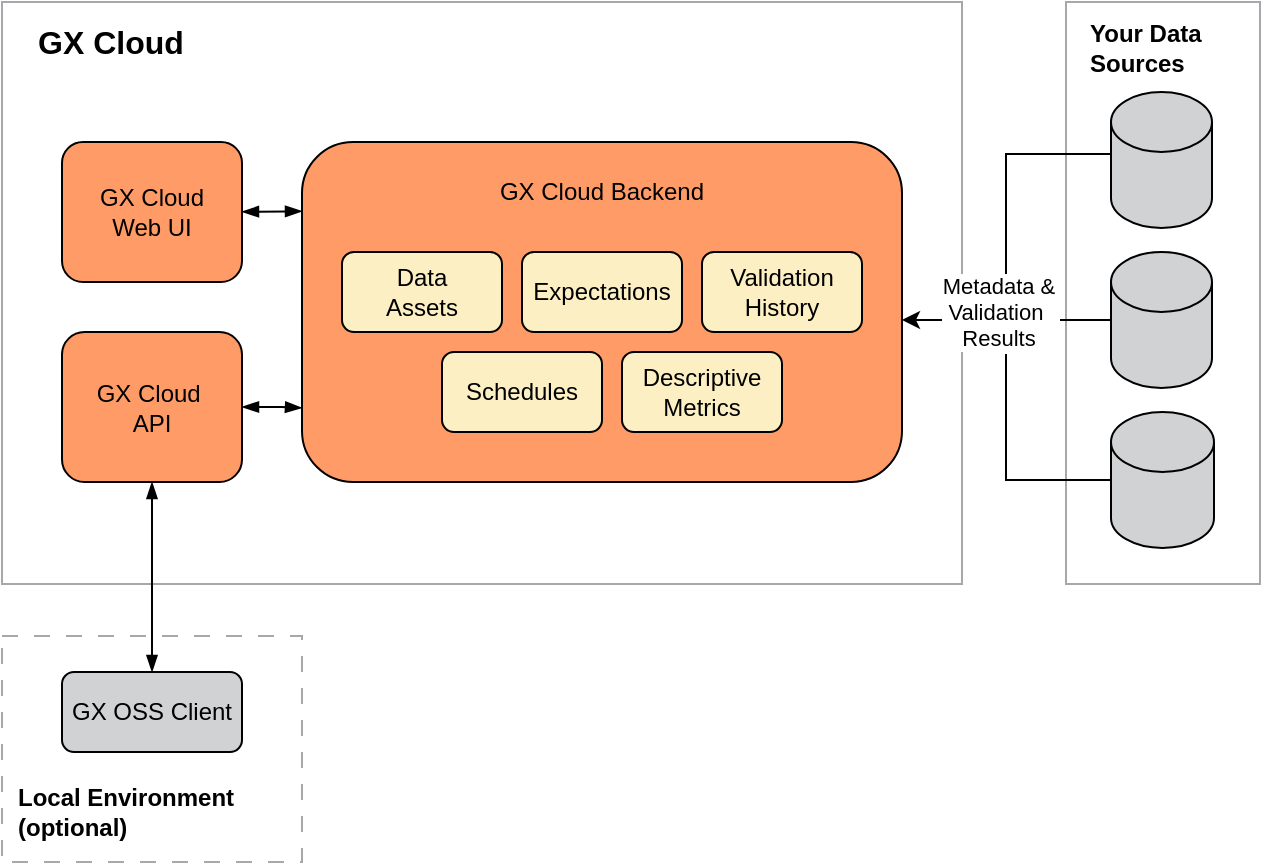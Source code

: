 <mxfile version="24.7.4" pages="5">
  <diagram id="4rBeRc0VbkWU1G6_L1bp" name="gx-cloud-architecture">
    <mxGraphModel dx="887" dy="531" grid="0" gridSize="10" guides="1" tooltips="1" connect="1" arrows="1" fold="1" page="1" pageScale="1" pageWidth="1100" pageHeight="850" math="0" shadow="0">
      <root>
        <mxCell id="0" />
        <mxCell id="1" parent="0" />
        <mxCell id="M-V8-W1wnded0g0h19G2-1" value="" style="rounded=0;whiteSpace=wrap;html=1;strokeColor=#A6A8AB;fillColor=none;perimeterSpacing=0;" parent="1" vertex="1">
          <mxGeometry x="682" y="40" width="97" height="291" as="geometry" />
        </mxCell>
        <mxCell id="TUDYuU7qML7kbOazX5dM-1" value="" style="rounded=0;whiteSpace=wrap;html=1;strokeColor=#A6A8AB;fillColor=none;dashed=1;perimeterSpacing=0;dashPattern=8 8;" parent="1" vertex="1">
          <mxGeometry x="150" y="357" width="150" height="113" as="geometry" />
        </mxCell>
        <mxCell id="TUDYuU7qML7kbOazX5dM-2" value="" style="rounded=0;whiteSpace=wrap;html=1;strokeColor=#A6A8AB;fillColor=none;" parent="1" vertex="1">
          <mxGeometry x="150" y="40" width="480" height="291" as="geometry" />
        </mxCell>
        <mxCell id="TUDYuU7qML7kbOazX5dM-3" value="" style="rounded=1;whiteSpace=wrap;html=1;strokeWidth=1;fillColor=#FF9B67;" parent="1" vertex="1">
          <mxGeometry x="300" y="110" width="300" height="170" as="geometry" />
        </mxCell>
        <mxCell id="BZEc9UFTMsOLQ-Rg-sFl-2" style="edgeStyle=orthogonalEdgeStyle;rounded=0;orthogonalLoop=1;jettySize=auto;html=1;exitX=0.5;exitY=0;exitDx=0;exitDy=0;entryX=0.5;entryY=1;entryDx=0;entryDy=0;startArrow=blockThin;startFill=1;endArrow=blockThin;endFill=1;" edge="1" parent="1" source="TUDYuU7qML7kbOazX5dM-6" target="TUDYuU7qML7kbOazX5dM-11">
          <mxGeometry relative="1" as="geometry" />
        </mxCell>
        <mxCell id="TUDYuU7qML7kbOazX5dM-6" value="GX OSS Client" style="rounded=1;whiteSpace=wrap;html=1;fillColor=#d0d2d3;strokeWidth=1;" parent="1" vertex="1">
          <mxGeometry x="180" y="375" width="90" height="40" as="geometry" />
        </mxCell>
        <mxCell id="TUDYuU7qML7kbOazX5dM-8" value="GX Cloud Backend" style="text;html=1;strokeColor=none;fillColor=none;align=center;verticalAlign=middle;whiteSpace=wrap;rounded=0;" parent="1" vertex="1">
          <mxGeometry x="300" y="110" width="300" height="50" as="geometry" />
        </mxCell>
        <mxCell id="TUDYuU7qML7kbOazX5dM-9" value="GX Cloud&lt;br&gt;Web UI" style="rounded=1;whiteSpace=wrap;html=1;strokeWidth=1;fillColor=#FF9B67;" parent="1" vertex="1">
          <mxGeometry x="180" y="110" width="90" height="70" as="geometry" />
        </mxCell>
        <mxCell id="TUDYuU7qML7kbOazX5dM-11" value="GX Cloud&amp;nbsp;&lt;div&gt;API&lt;/div&gt;" style="rounded=1;whiteSpace=wrap;html=1;strokeWidth=1;fillColor=#FF9B67;" parent="1" vertex="1">
          <mxGeometry x="180" y="205" width="90" height="75" as="geometry" />
        </mxCell>
        <mxCell id="TUDYuU7qML7kbOazX5dM-14" value="&lt;b&gt;&lt;font style=&quot;font-size: 16px;&quot;&gt;GX Cloud&lt;/font&gt;&lt;/b&gt;" style="text;html=1;strokeColor=none;fillColor=none;align=left;verticalAlign=middle;whiteSpace=wrap;rounded=0;spacing=8;" parent="1" vertex="1">
          <mxGeometry x="160" y="40" width="100" height="40" as="geometry" />
        </mxCell>
        <mxCell id="TUDYuU7qML7kbOazX5dM-16" value="Data&lt;br&gt;Assets" style="rounded=1;whiteSpace=wrap;html=1;fillColor=#FCEFC3;" parent="1" vertex="1">
          <mxGeometry x="320" y="165" width="80" height="40" as="geometry" />
        </mxCell>
        <mxCell id="TUDYuU7qML7kbOazX5dM-17" value="Schedules" style="rounded=1;whiteSpace=wrap;html=1;fillColor=#FCEFC3;" parent="1" vertex="1">
          <mxGeometry x="370" y="215" width="80" height="40" as="geometry" />
        </mxCell>
        <mxCell id="TUDYuU7qML7kbOazX5dM-18" value="Expectations" style="rounded=1;whiteSpace=wrap;html=1;fillColor=#FCEFC3;" parent="1" vertex="1">
          <mxGeometry x="410" y="165" width="80" height="40" as="geometry" />
        </mxCell>
        <mxCell id="TUDYuU7qML7kbOazX5dM-19" value="Validation History" style="rounded=1;whiteSpace=wrap;html=1;fillColor=#FCEFC3;" parent="1" vertex="1">
          <mxGeometry x="500" y="165" width="80" height="40" as="geometry" />
        </mxCell>
        <mxCell id="TUDYuU7qML7kbOazX5dM-20" value="Descriptive Metrics" style="rounded=1;whiteSpace=wrap;html=1;fillColor=#FCEFC3;" parent="1" vertex="1">
          <mxGeometry x="460" y="215" width="80" height="40" as="geometry" />
        </mxCell>
        <mxCell id="TUDYuU7qML7kbOazX5dM-23" value="" style="endArrow=blockThin;startArrow=blockThin;html=1;rounded=0;jumpStyle=none;startFill=1;endFill=1;exitX=0;exitY=0.5;exitDx=0;exitDy=0;" parent="1" edge="1">
          <mxGeometry width="50" height="50" relative="1" as="geometry">
            <mxPoint x="300" y="144.64" as="sourcePoint" />
            <mxPoint x="270" y="144.89" as="targetPoint" />
          </mxGeometry>
        </mxCell>
        <mxCell id="TUDYuU7qML7kbOazX5dM-27" value="&lt;b&gt;Local Environment (optional)&lt;/b&gt;" style="text;html=1;strokeColor=none;fillColor=none;align=left;verticalAlign=middle;whiteSpace=wrap;rounded=0;spacing=8;" parent="1" vertex="1">
          <mxGeometry x="150" y="430" width="130" height="30" as="geometry" />
        </mxCell>
        <mxCell id="6sEfLIlwxJHCh4AfJCH5-2" value="&lt;b&gt;Your Data Sources&lt;/b&gt;" style="text;html=1;strokeColor=none;fillColor=none;align=left;verticalAlign=middle;whiteSpace=wrap;rounded=0;" parent="1" vertex="1">
          <mxGeometry x="692" y="43" width="100" height="40" as="geometry" />
        </mxCell>
        <mxCell id="BZEc9UFTMsOLQ-Rg-sFl-4" style="edgeStyle=orthogonalEdgeStyle;rounded=0;orthogonalLoop=1;jettySize=auto;html=1;startArrow=blockThin;startFill=1;endArrow=blockThin;endFill=1;" edge="1" parent="1" source="TUDYuU7qML7kbOazX5dM-11">
          <mxGeometry relative="1" as="geometry">
            <mxPoint x="300" y="243" as="targetPoint" />
            <Array as="points">
              <mxPoint x="290" y="243" />
              <mxPoint x="300" y="243" />
            </Array>
          </mxGeometry>
        </mxCell>
        <mxCell id="BZEc9UFTMsOLQ-Rg-sFl-5" value="" style="shape=cylinder3;whiteSpace=wrap;html=1;boundedLbl=1;backgroundOutline=1;size=15;strokeWidth=1;fillColor=#D0D2D3;" vertex="1" parent="1">
          <mxGeometry x="704.5" y="85" width="50.5" height="68" as="geometry" />
        </mxCell>
        <mxCell id="BZEc9UFTMsOLQ-Rg-sFl-13" value="" style="shape=cylinder3;whiteSpace=wrap;html=1;boundedLbl=1;backgroundOutline=1;size=15;strokeWidth=1;fillColor=#D0D2D3;" vertex="1" parent="1">
          <mxGeometry x="704.5" y="245" width="51.5" height="68" as="geometry" />
        </mxCell>
        <mxCell id="BZEc9UFTMsOLQ-Rg-sFl-18" style="edgeStyle=orthogonalEdgeStyle;rounded=0;orthogonalLoop=1;jettySize=auto;html=1;entryX=1;entryY=0.5;entryDx=0;entryDy=0;" edge="1" parent="1">
          <mxGeometry relative="1" as="geometry">
            <mxPoint x="704.5" y="123" as="sourcePoint" />
            <mxPoint x="600" y="199" as="targetPoint" />
            <Array as="points">
              <mxPoint x="705" y="116" />
              <mxPoint x="652" y="116" />
              <mxPoint x="652" y="199" />
            </Array>
          </mxGeometry>
        </mxCell>
        <mxCell id="BZEc9UFTMsOLQ-Rg-sFl-20" value="Metadata &amp;amp;&lt;div&gt;Validation&amp;nbsp;&lt;div&gt;&lt;div&gt;Results&lt;/div&gt;&lt;/div&gt;&lt;/div&gt;" style="edgeLabel;html=1;align=center;verticalAlign=middle;resizable=0;points=[];" vertex="1" connectable="0" parent="BZEc9UFTMsOLQ-Rg-sFl-18">
          <mxGeometry x="0.231" relative="1" as="geometry">
            <mxPoint x="-4" y="19" as="offset" />
          </mxGeometry>
        </mxCell>
        <mxCell id="BZEc9UFTMsOLQ-Rg-sFl-19" value="" style="shape=cylinder3;whiteSpace=wrap;html=1;boundedLbl=1;backgroundOutline=1;size=15;strokeWidth=1;fillColor=#D0D2D3;" vertex="1" parent="1">
          <mxGeometry x="704.5" y="165" width="50.5" height="68" as="geometry" />
        </mxCell>
        <mxCell id="BZEc9UFTMsOLQ-Rg-sFl-21" style="edgeStyle=orthogonalEdgeStyle;rounded=0;orthogonalLoop=1;jettySize=auto;html=1;exitX=0;exitY=0.5;exitDx=0;exitDy=0;exitPerimeter=0;endArrow=none;endFill=0;" edge="1" parent="1" source="BZEc9UFTMsOLQ-Rg-sFl-19">
          <mxGeometry relative="1" as="geometry">
            <mxPoint x="715" y="129" as="sourcePoint" />
            <mxPoint x="679" y="199" as="targetPoint" />
          </mxGeometry>
        </mxCell>
        <mxCell id="BZEc9UFTMsOLQ-Rg-sFl-23" style="edgeStyle=orthogonalEdgeStyle;rounded=0;orthogonalLoop=1;jettySize=auto;html=1;exitX=0;exitY=0.5;exitDx=0;exitDy=0;exitPerimeter=0;endArrow=none;endFill=0;" edge="1" parent="1" source="BZEc9UFTMsOLQ-Rg-sFl-13">
          <mxGeometry relative="1" as="geometry">
            <mxPoint x="715" y="209" as="sourcePoint" />
            <mxPoint x="652" y="216" as="targetPoint" />
            <Array as="points">
              <mxPoint x="652" y="279" />
            </Array>
          </mxGeometry>
        </mxCell>
      </root>
    </mxGraphModel>
  </diagram>
  <diagram id="AdkBUQRsRMOlIh0LbK3u" name="org-hosted-cloud-only">
    <mxGraphModel dx="1620" dy="995" grid="1" gridSize="10" guides="1" tooltips="1" connect="1" arrows="1" fold="1" page="1" pageScale="1" pageWidth="1100" pageHeight="850" math="0" shadow="0">
      <root>
        <mxCell id="0" />
        <mxCell id="1" parent="0" />
        <mxCell id="t9HsivGxSzip43qTokhW-1" value="" style="rounded=0;whiteSpace=wrap;html=1;strokeColor=#A6A8AB;fillColor=none;dashed=1;dashPattern=8 8;" parent="1" vertex="1">
          <mxGeometry x="180" y="80" width="430" height="140" as="geometry" />
        </mxCell>
        <mxCell id="T9oxZPr1RcMpwuZcRDzO-29" value="" style="rounded=0;whiteSpace=wrap;html=1;strokeColor=#A6A8AB;fillColor=none;perimeterSpacing=0;" parent="1" vertex="1">
          <mxGeometry x="280" y="250" width="290" height="110" as="geometry" />
        </mxCell>
        <mxCell id="T9oxZPr1RcMpwuZcRDzO-11" value="" style="shape=cylinder3;whiteSpace=wrap;html=1;boundedLbl=1;backgroundOutline=1;size=15;strokeWidth=1;fillColor=#D0D2D3;" parent="1" vertex="1">
          <mxGeometry x="460" y="267" width="50" height="60" as="geometry" />
        </mxCell>
        <mxCell id="T9oxZPr1RcMpwuZcRDzO-12" value="Data Stores" style="text;html=1;strokeColor=none;fillColor=none;align=left;verticalAlign=middle;whiteSpace=wrap;rounded=0;" parent="1" vertex="1">
          <mxGeometry x="516" y="285" width="52.5" height="30" as="geometry" />
        </mxCell>
        <mxCell id="T9oxZPr1RcMpwuZcRDzO-21" value="" style="endArrow=blockThin;startArrow=blockThin;html=1;rounded=0;entryX=0.5;entryY=1;entryDx=0;entryDy=0;startFill=1;endFill=1;exitX=0.5;exitY=0;exitDx=0;exitDy=0;" parent="1" source="T9oxZPr1RcMpwuZcRDzO-27" edge="1">
          <mxGeometry width="50" height="50" relative="1" as="geometry">
            <mxPoint x="370" y="230" as="sourcePoint" />
            <mxPoint x="360" y="200" as="targetPoint" />
          </mxGeometry>
        </mxCell>
        <mxCell id="T9oxZPr1RcMpwuZcRDzO-22" value="" style="endArrow=none;startArrow=blockThin;html=1;rounded=0;startFill=1;endFill=0;exitX=0.75;exitY=0;exitDx=0;exitDy=0;edgeStyle=orthogonalEdgeStyle;entryX=0.5;entryY=1;entryDx=0;entryDy=0;" parent="1" source="T9oxZPr1RcMpwuZcRDzO-27" target="t9HsivGxSzip43qTokhW-6" edge="1">
          <mxGeometry width="50" height="50" relative="1" as="geometry">
            <mxPoint x="510" y="290" as="sourcePoint" />
            <mxPoint x="495" y="200" as="targetPoint" />
            <Array as="points">
              <mxPoint x="385" y="230" />
              <mxPoint x="515" y="230" />
            </Array>
          </mxGeometry>
        </mxCell>
        <mxCell id="T9oxZPr1RcMpwuZcRDzO-27" value="GX Agent" style="rounded=1;whiteSpace=wrap;html=1;glass=0;strokeWidth=1;fillColor=#D0D2D3;" parent="1" vertex="1">
          <mxGeometry x="310" y="280" width="100" height="40" as="geometry" />
        </mxCell>
        <mxCell id="T9oxZPr1RcMpwuZcRDzO-31" value="" style="sketch=0;aspect=fixed;pointerEvents=1;shadow=0;dashed=0;html=1;strokeColor=none;labelPosition=center;verticalLabelPosition=bottom;verticalAlign=top;align=center;fillColor=#404041;shape=mxgraph.azure.user" parent="1" vertex="1">
          <mxGeometry x="80.0" y="160" width="37.6" height="40" as="geometry" />
        </mxCell>
        <mxCell id="t9HsivGxSzip43qTokhW-2" value="GX Cloud&lt;br&gt;Web UI" style="rounded=1;whiteSpace=wrap;html=1;strokeWidth=1;fillColor=#FF9B67;" parent="1" vertex="1">
          <mxGeometry x="200" y="90" width="80" height="110" as="geometry" />
        </mxCell>
        <mxCell id="t9HsivGxSzip43qTokhW-3" value="&lt;b&gt;GX Cloud&lt;/b&gt;" style="text;html=1;strokeColor=none;fillColor=none;align=right;verticalAlign=top;whiteSpace=wrap;rounded=0;spacing=0;spacingLeft=6;spacingTop=2;spacingRight=6;" parent="1" vertex="1">
          <mxGeometry x="540" y="80" width="70" height="30" as="geometry" />
        </mxCell>
        <mxCell id="t9HsivGxSzip43qTokhW-4" value="GX Cloud Data Storage" style="rounded=1;whiteSpace=wrap;html=1;strokeWidth=1;fillColor=#FF9B67;" parent="1" vertex="1">
          <mxGeometry x="310" y="120" width="160" height="30" as="geometry" />
        </mxCell>
        <mxCell id="t9HsivGxSzip43qTokhW-5" value="GX Cloud API" style="rounded=1;whiteSpace=wrap;html=1;strokeWidth=1;fillColor=#FF9B67;" parent="1" vertex="1">
          <mxGeometry x="310" y="170" width="100" height="30" as="geometry" />
        </mxCell>
        <mxCell id="t9HsivGxSzip43qTokhW-6" value="GX Cloud Message Broker" style="rounded=1;whiteSpace=wrap;html=1;strokeWidth=1;fillColor=#FF9B67;" parent="1" vertex="1">
          <mxGeometry x="440" y="170" width="150" height="30" as="geometry" />
        </mxCell>
        <mxCell id="t9HsivGxSzip43qTokhW-7" value="" style="endArrow=blockThin;html=1;rounded=0;startArrow=blockThin;startFill=1;endFill=1;endSize=3;startSize=3;entryX=0;entryY=0.5;entryDx=0;entryDy=0;" parent="1" target="t9HsivGxSzip43qTokhW-4" edge="1">
          <mxGeometry width="50" height="50" relative="1" as="geometry">
            <mxPoint x="280" y="134.87" as="sourcePoint" />
            <mxPoint x="300" y="134.87" as="targetPoint" />
          </mxGeometry>
        </mxCell>
        <mxCell id="t9HsivGxSzip43qTokhW-8" value="" style="endArrow=blockThin;html=1;rounded=0;edgeStyle=orthogonalEdgeStyle;endFill=1;endSize=3;jumpStyle=arc;jumpSize=6;exitX=1;exitY=0.25;exitDx=0;exitDy=0;entryX=0.5;entryY=0;entryDx=0;entryDy=0;" parent="1" source="t9HsivGxSzip43qTokhW-2" target="t9HsivGxSzip43qTokhW-6" edge="1">
          <mxGeometry width="50" height="50" relative="1" as="geometry">
            <mxPoint x="500" y="-10" as="sourcePoint" />
            <mxPoint x="650" y="150" as="targetPoint" />
            <Array as="points">
              <mxPoint x="280" y="105" />
              <mxPoint x="515" y="105" />
            </Array>
          </mxGeometry>
        </mxCell>
        <mxCell id="t9HsivGxSzip43qTokhW-9" value="" style="endArrow=blockThin;startArrow=blockThin;html=1;rounded=0;startFill=1;endFill=1;endSize=3;startSize=3;" parent="1" edge="1">
          <mxGeometry width="50" height="50" relative="1" as="geometry">
            <mxPoint x="359.75" y="170" as="sourcePoint" />
            <mxPoint x="359.75" y="150" as="targetPoint" />
          </mxGeometry>
        </mxCell>
        <mxCell id="8vdv1sVLfzotuIbO_P5U-1" value="&lt;b&gt;Deployment Environment&lt;/b&gt;" style="text;html=1;strokeColor=none;fillColor=none;align=left;verticalAlign=bottom;whiteSpace=wrap;rounded=0;spacing=8;spacingTop=0;spacingLeft=0;spacingRight=0;spacingBottom=0;" parent="1" vertex="1">
          <mxGeometry x="280" y="330" width="160" height="30" as="geometry" />
        </mxCell>
        <mxCell id="0Bs_VS3EV5MxnbMW8Y9J-4" value="" style="sketch=0;pointerEvents=1;shadow=0;dashed=0;html=1;strokeColor=none;fillColor=#505050;labelPosition=center;verticalLabelPosition=bottom;verticalAlign=top;outlineConnect=0;align=center;shape=mxgraph.office.users.users_two;" parent="1" vertex="1">
          <mxGeometry x="70.3" y="100" width="57" height="43" as="geometry" />
        </mxCell>
        <mxCell id="ObyTD15M_Bh984fItwjJ-1" value="" style="endArrow=none;startArrow=blockThin;html=1;rounded=0;startFill=1;endFill=0;exitX=0.5;exitY=0;exitDx=0;exitDy=0;" parent="1" edge="1">
          <mxGeometry width="50" height="50" relative="1" as="geometry">
            <mxPoint x="410" y="299.75" as="sourcePoint" />
            <mxPoint x="460" y="299.75" as="targetPoint" />
          </mxGeometry>
        </mxCell>
        <mxCell id="URANhWMuNikgXVPUzTRo-2" value="" style="endArrow=blockThin;startArrow=blockThin;html=1;rounded=0;startFill=1;endFill=1;exitX=0.5;exitY=0;exitDx=0;exitDy=0;" parent="1" edge="1">
          <mxGeometry width="50" height="50" relative="1" as="geometry">
            <mxPoint x="127.3" y="179.75" as="sourcePoint" />
            <mxPoint x="200" y="179.75" as="targetPoint" />
          </mxGeometry>
        </mxCell>
        <mxCell id="URANhWMuNikgXVPUzTRo-3" value="" style="endArrow=blockThin;startArrow=blockThin;html=1;rounded=0;startFill=1;endFill=1;exitX=0.5;exitY=0;exitDx=0;exitDy=0;" parent="1" edge="1">
          <mxGeometry width="50" height="50" relative="1" as="geometry">
            <mxPoint x="137" y="120" as="sourcePoint" />
            <mxPoint x="199.7" y="120" as="targetPoint" />
          </mxGeometry>
        </mxCell>
      </root>
    </mxGraphModel>
  </diagram>
  <diagram name="org-hosted" id="99DBTO8NIz74rKfxcll5">
    <mxGraphModel dx="1620" dy="995" grid="1" gridSize="10" guides="1" tooltips="1" connect="1" arrows="1" fold="1" page="1" pageScale="1" pageWidth="1100" pageHeight="850" math="0" shadow="0">
      <root>
        <mxCell id="eq-3WCoerHAYVFcHPi5h-0" />
        <mxCell id="eq-3WCoerHAYVFcHPi5h-1" parent="eq-3WCoerHAYVFcHPi5h-0" />
        <mxCell id="oQLRixCJjy86TP2jlr9x-1" value="" style="rounded=0;whiteSpace=wrap;html=1;strokeColor=#a6a8ab;fillColor=none;perimeterSpacing=0;" parent="eq-3WCoerHAYVFcHPi5h-1" vertex="1">
          <mxGeometry x="360" y="250" width="160" height="140" as="geometry" />
        </mxCell>
        <mxCell id="oQLRixCJjy86TP2jlr9x-6" value="&lt;b&gt;Local Environment&lt;/b&gt;" style="text;html=1;strokeColor=none;fillColor=none;align=left;verticalAlign=bottom;whiteSpace=wrap;rounded=0;spacing=0;spacingTop=2;spacingLeft=6;spacingRight=6;spacingBottom=6;" parent="eq-3WCoerHAYVFcHPi5h-1" vertex="1">
          <mxGeometry x="360" y="360" width="120" height="30" as="geometry" />
        </mxCell>
        <mxCell id="oQLRixCJjy86TP2jlr9x-24" value="" style="rounded=0;whiteSpace=wrap;html=1;strokeColor=#929497;fillColor=none;perimeterSpacing=0;" parent="eq-3WCoerHAYVFcHPi5h-1" vertex="1">
          <mxGeometry x="380" y="260" width="130" height="95" as="geometry" />
        </mxCell>
        <mxCell id="oQLRixCJjy86TP2jlr9x-25" value="&lt;b&gt;Python&lt;/b&gt;" style="text;html=1;strokeColor=none;fillColor=none;align=left;verticalAlign=bottom;whiteSpace=wrap;rounded=0;spacing=0;spacingTop=2;spacingLeft=6;spacingRight=6;spacingBottom=6;" parent="eq-3WCoerHAYVFcHPi5h-1" vertex="1">
          <mxGeometry x="380" y="325" width="60" height="30" as="geometry" />
        </mxCell>
        <mxCell id="oQLRixCJjy86TP2jlr9x-26" value="GX OSS Client" style="rounded=1;whiteSpace=wrap;html=1;glass=0;strokeWidth=1;fillColor=#D0D2D3;" parent="eq-3WCoerHAYVFcHPi5h-1" vertex="1">
          <mxGeometry x="400" y="280" width="100" height="40" as="geometry" />
        </mxCell>
        <mxCell id="DoKw3jsBEVRKxe1gsURm-0" value="" style="rounded=0;whiteSpace=wrap;html=1;strokeColor=#A6A8AB;fillColor=none;dashed=1;dashPattern=8 8;" parent="eq-3WCoerHAYVFcHPi5h-1" vertex="1">
          <mxGeometry x="270" y="80" width="430" height="140" as="geometry" />
        </mxCell>
        <mxCell id="DoKw3jsBEVRKxe1gsURm-1" value="" style="rounded=0;whiteSpace=wrap;html=1;strokeColor=#A6A8AB;fillColor=none;perimeterSpacing=0;" parent="eq-3WCoerHAYVFcHPi5h-1" vertex="1">
          <mxGeometry x="540" y="250" width="270" height="110" as="geometry" />
        </mxCell>
        <mxCell id="DoKw3jsBEVRKxe1gsURm-2" value="" style="shape=cylinder3;whiteSpace=wrap;html=1;boundedLbl=1;backgroundOutline=1;size=15;strokeWidth=1;fillColor=#D0D2D3;" parent="eq-3WCoerHAYVFcHPi5h-1" vertex="1">
          <mxGeometry x="700" y="267" width="50" height="60" as="geometry" />
        </mxCell>
        <mxCell id="DoKw3jsBEVRKxe1gsURm-3" value="Data Stores" style="text;html=1;strokeColor=none;fillColor=none;align=left;verticalAlign=middle;whiteSpace=wrap;rounded=0;" parent="eq-3WCoerHAYVFcHPi5h-1" vertex="1">
          <mxGeometry x="756" y="285" width="52.5" height="30" as="geometry" />
        </mxCell>
        <mxCell id="DoKw3jsBEVRKxe1gsURm-4" value="" style="endArrow=blockThin;startArrow=blockThin;html=1;rounded=0;entryX=0.5;entryY=1;entryDx=0;entryDy=0;startFill=1;endFill=1;exitX=0.5;exitY=0;exitDx=0;exitDy=0;" parent="eq-3WCoerHAYVFcHPi5h-1" source="oQLRixCJjy86TP2jlr9x-26" edge="1">
          <mxGeometry width="50" height="50" relative="1" as="geometry">
            <mxPoint x="460" y="230" as="sourcePoint" />
            <mxPoint x="450" y="200" as="targetPoint" />
          </mxGeometry>
        </mxCell>
        <mxCell id="DoKw3jsBEVRKxe1gsURm-5" value="" style="endArrow=none;startArrow=blockThin;html=1;rounded=0;startFill=1;endFill=0;exitX=0.5;exitY=0;exitDx=0;exitDy=0;edgeStyle=orthogonalEdgeStyle;entryX=0.5;entryY=1;entryDx=0;entryDy=0;" parent="eq-3WCoerHAYVFcHPi5h-1" source="DoKw3jsBEVRKxe1gsURm-6" target="DoKw3jsBEVRKxe1gsURm-12" edge="1">
          <mxGeometry width="50" height="50" relative="1" as="geometry">
            <mxPoint x="600" y="290" as="sourcePoint" />
            <mxPoint x="585" y="200" as="targetPoint" />
            <Array as="points">
              <mxPoint x="605" y="280" />
            </Array>
          </mxGeometry>
        </mxCell>
        <mxCell id="DoKw3jsBEVRKxe1gsURm-6" value="GX Agent" style="rounded=1;whiteSpace=wrap;html=1;glass=0;strokeWidth=1;fillColor=#D0D2D3;" parent="eq-3WCoerHAYVFcHPi5h-1" vertex="1">
          <mxGeometry x="555" y="280" width="100" height="40" as="geometry" />
        </mxCell>
        <mxCell id="DoKw3jsBEVRKxe1gsURm-7" value="" style="sketch=0;aspect=fixed;pointerEvents=1;shadow=0;dashed=0;html=1;strokeColor=none;labelPosition=center;verticalLabelPosition=bottom;verticalAlign=top;align=center;fillColor=#404041;shape=mxgraph.azure.user" parent="eq-3WCoerHAYVFcHPi5h-1" vertex="1">
          <mxGeometry x="300" y="280" width="37.6" height="40" as="geometry" />
        </mxCell>
        <mxCell id="DoKw3jsBEVRKxe1gsURm-8" value="GX Cloud&lt;br&gt;Web UI" style="rounded=1;whiteSpace=wrap;html=1;strokeWidth=1;fillColor=#FF9B67;" parent="eq-3WCoerHAYVFcHPi5h-1" vertex="1">
          <mxGeometry x="290" y="90" width="80" height="110" as="geometry" />
        </mxCell>
        <mxCell id="DoKw3jsBEVRKxe1gsURm-9" value="&lt;b&gt;GX Cloud&lt;/b&gt;" style="text;html=1;strokeColor=none;fillColor=none;align=right;verticalAlign=top;whiteSpace=wrap;rounded=0;spacing=0;spacingLeft=6;spacingTop=2;spacingRight=6;" parent="eq-3WCoerHAYVFcHPi5h-1" vertex="1">
          <mxGeometry x="630" y="80" width="70" height="30" as="geometry" />
        </mxCell>
        <mxCell id="DoKw3jsBEVRKxe1gsURm-10" value="GX Cloud Data Storage" style="rounded=1;whiteSpace=wrap;html=1;strokeWidth=1;fillColor=#FF9B67;" parent="eq-3WCoerHAYVFcHPi5h-1" vertex="1">
          <mxGeometry x="400" y="120" width="160" height="30" as="geometry" />
        </mxCell>
        <mxCell id="DoKw3jsBEVRKxe1gsURm-11" value="GX Cloud API" style="rounded=1;whiteSpace=wrap;html=1;strokeWidth=1;fillColor=#FF9B67;" parent="eq-3WCoerHAYVFcHPi5h-1" vertex="1">
          <mxGeometry x="400" y="170" width="100" height="30" as="geometry" />
        </mxCell>
        <mxCell id="DoKw3jsBEVRKxe1gsURm-12" value="GX Cloud Message Broker" style="rounded=1;whiteSpace=wrap;html=1;strokeWidth=1;fillColor=#FF9B67;" parent="eq-3WCoerHAYVFcHPi5h-1" vertex="1">
          <mxGeometry x="530" y="170" width="150" height="30" as="geometry" />
        </mxCell>
        <mxCell id="DoKw3jsBEVRKxe1gsURm-13" value="" style="endArrow=blockThin;html=1;rounded=0;startArrow=blockThin;startFill=1;endFill=1;endSize=3;startSize=3;entryX=0;entryY=0.5;entryDx=0;entryDy=0;" parent="eq-3WCoerHAYVFcHPi5h-1" target="DoKw3jsBEVRKxe1gsURm-10" edge="1">
          <mxGeometry width="50" height="50" relative="1" as="geometry">
            <mxPoint x="370" y="134.87" as="sourcePoint" />
            <mxPoint x="390" y="134.87" as="targetPoint" />
          </mxGeometry>
        </mxCell>
        <mxCell id="DoKw3jsBEVRKxe1gsURm-14" value="" style="endArrow=blockThin;html=1;rounded=0;edgeStyle=orthogonalEdgeStyle;endFill=1;endSize=3;jumpStyle=arc;jumpSize=6;exitX=1;exitY=0.25;exitDx=0;exitDy=0;entryX=0.5;entryY=0;entryDx=0;entryDy=0;" parent="eq-3WCoerHAYVFcHPi5h-1" source="DoKw3jsBEVRKxe1gsURm-8" target="DoKw3jsBEVRKxe1gsURm-12" edge="1">
          <mxGeometry width="50" height="50" relative="1" as="geometry">
            <mxPoint x="590" y="-10" as="sourcePoint" />
            <mxPoint x="740" y="150" as="targetPoint" />
            <Array as="points">
              <mxPoint x="370" y="105" />
              <mxPoint x="605" y="105" />
            </Array>
          </mxGeometry>
        </mxCell>
        <mxCell id="DoKw3jsBEVRKxe1gsURm-15" value="" style="endArrow=blockThin;startArrow=blockThin;html=1;rounded=0;startFill=1;endFill=1;endSize=3;startSize=3;" parent="eq-3WCoerHAYVFcHPi5h-1" edge="1">
          <mxGeometry width="50" height="50" relative="1" as="geometry">
            <mxPoint x="449.75" y="170" as="sourcePoint" />
            <mxPoint x="449.75" y="150" as="targetPoint" />
          </mxGeometry>
        </mxCell>
        <mxCell id="DoKw3jsBEVRKxe1gsURm-16" value="&lt;b&gt;Deployment Environment&lt;/b&gt;" style="text;html=1;strokeColor=none;fillColor=none;align=left;verticalAlign=bottom;whiteSpace=wrap;rounded=0;spacing=8;spacingTop=0;spacingLeft=0;spacingRight=0;spacingBottom=0;" parent="eq-3WCoerHAYVFcHPi5h-1" vertex="1">
          <mxGeometry x="540" y="330" width="160" height="30" as="geometry" />
        </mxCell>
        <mxCell id="DoKw3jsBEVRKxe1gsURm-17" value="" style="sketch=0;pointerEvents=1;shadow=0;dashed=0;html=1;strokeColor=none;fillColor=#505050;labelPosition=center;verticalLabelPosition=bottom;verticalAlign=top;outlineConnect=0;align=center;shape=mxgraph.office.users.users_two;" parent="eq-3WCoerHAYVFcHPi5h-1" vertex="1">
          <mxGeometry x="160.3" y="120" width="57" height="43" as="geometry" />
        </mxCell>
        <mxCell id="DoKw3jsBEVRKxe1gsURm-18" value="" style="endArrow=none;startArrow=blockThin;html=1;rounded=0;startFill=1;endFill=0;exitX=0.5;exitY=0;exitDx=0;exitDy=0;" parent="eq-3WCoerHAYVFcHPi5h-1" edge="1">
          <mxGeometry width="50" height="50" relative="1" as="geometry">
            <mxPoint x="655" y="299.88" as="sourcePoint" />
            <mxPoint x="700" y="299.88" as="targetPoint" />
          </mxGeometry>
        </mxCell>
        <mxCell id="DoKw3jsBEVRKxe1gsURm-20" value="" style="endArrow=blockThin;startArrow=blockThin;html=1;rounded=0;startFill=1;endFill=1;exitX=0.5;exitY=0;exitDx=0;exitDy=0;" parent="eq-3WCoerHAYVFcHPi5h-1" edge="1">
          <mxGeometry width="50" height="50" relative="1" as="geometry">
            <mxPoint x="227.3" y="141" as="sourcePoint" />
            <mxPoint x="290" y="141" as="targetPoint" />
          </mxGeometry>
        </mxCell>
        <mxCell id="DoKw3jsBEVRKxe1gsURm-21" value="" style="endArrow=blockThin;startArrow=blockThin;html=1;rounded=0;entryX=0.25;entryY=0;entryDx=0;entryDy=0;startFill=1;endFill=1;exitX=0.75;exitY=1;exitDx=0;exitDy=0;edgeStyle=orthogonalEdgeStyle;" parent="eq-3WCoerHAYVFcHPi5h-1" source="DoKw3jsBEVRKxe1gsURm-11" target="DoKw3jsBEVRKxe1gsURm-6" edge="1">
          <mxGeometry width="50" height="50" relative="1" as="geometry">
            <mxPoint x="460" y="290" as="sourcePoint" />
            <mxPoint x="460" y="210" as="targetPoint" />
          </mxGeometry>
        </mxCell>
        <mxCell id="DoKw3jsBEVRKxe1gsURm-23" value="" style="endArrow=blockThin;startArrow=blockThin;html=1;rounded=0;entryX=0.5;entryY=1;entryDx=0;entryDy=0;startFill=1;endFill=1;" parent="eq-3WCoerHAYVFcHPi5h-1" edge="1">
          <mxGeometry width="50" height="50" relative="1" as="geometry">
            <mxPoint x="320" y="270" as="sourcePoint" />
            <mxPoint x="320" y="200" as="targetPoint" />
          </mxGeometry>
        </mxCell>
        <mxCell id="DoKw3jsBEVRKxe1gsURm-24" value="" style="endArrow=blockThin;startArrow=blockThin;html=1;rounded=0;startFill=1;endFill=1;" parent="eq-3WCoerHAYVFcHPi5h-1" edge="1">
          <mxGeometry width="50" height="50" relative="1" as="geometry">
            <mxPoint x="340" y="300.13" as="sourcePoint" />
            <mxPoint x="400" y="299.88" as="targetPoint" />
          </mxGeometry>
        </mxCell>
      </root>
    </mxGraphModel>
  </diagram>
  <diagram id="gpO5_2mX1BeDPJTZuWjc" name="self-hosted">
    <mxGraphModel dx="810" dy="498" grid="1" gridSize="10" guides="1" tooltips="1" connect="1" arrows="1" fold="1" page="1" pageScale="1" pageWidth="1100" pageHeight="850" math="0" shadow="0">
      <root>
        <mxCell id="0" />
        <mxCell id="1" parent="0" />
        <mxCell id="V6S-97jJ4UsOQMDGhtXS-1" value="" style="rounded=0;whiteSpace=wrap;html=1;strokeColor=#929497;fillColor=none;perimeterSpacing=0;strokeWidth=1;" parent="1" vertex="1">
          <mxGeometry x="280" y="250" width="450" height="140" as="geometry" />
        </mxCell>
        <mxCell id="V6S-97jJ4UsOQMDGhtXS-2" value="" style="rounded=0;whiteSpace=wrap;html=1;strokeColor=#A6A8AB;fillColor=none;perimeterSpacing=0;" parent="1" vertex="1">
          <mxGeometry x="445" y="260" width="140" height="95" as="geometry" />
        </mxCell>
        <mxCell id="V6S-97jJ4UsOQMDGhtXS-3" value="" style="rounded=0;whiteSpace=wrap;html=1;strokeColor=#A6A8AB;fillColor=none;dashed=1;dashPattern=8 8;" parent="1" vertex="1">
          <mxGeometry x="180" y="80" width="430" height="140" as="geometry" />
        </mxCell>
        <mxCell id="V6S-97jJ4UsOQMDGhtXS-5" value="&lt;b&gt;Local Environment&lt;/b&gt;" style="text;html=1;strokeColor=none;fillColor=none;align=left;verticalAlign=bottom;whiteSpace=wrap;rounded=0;spacing=0;spacingTop=2;spacingLeft=6;spacingRight=6;spacingBottom=6;" parent="1" vertex="1">
          <mxGeometry x="280" y="360" width="120" height="30" as="geometry" />
        </mxCell>
        <mxCell id="V6S-97jJ4UsOQMDGhtXS-8" value="" style="endArrow=blockThin;startArrow=none;html=1;rounded=0;startFill=0;endFill=1;entryX=1;entryY=0.5;entryDx=0;entryDy=0;" parent="1" edge="1" target="V6S-97jJ4UsOQMDGhtXS-13">
          <mxGeometry width="50" height="50" relative="1" as="geometry">
            <mxPoint x="619.7" y="299.88" as="sourcePoint" />
            <mxPoint x="559.7" y="299.88" as="targetPoint" />
          </mxGeometry>
        </mxCell>
        <mxCell id="V6S-97jJ4UsOQMDGhtXS-9" value="" style="endArrow=blockThin;startArrow=blockThin;html=1;rounded=0;entryX=0.5;entryY=1;entryDx=0;entryDy=0;startFill=1;endFill=1;" parent="1" edge="1">
          <mxGeometry width="50" height="50" relative="1" as="geometry">
            <mxPoint x="221" y="270" as="sourcePoint" />
            <mxPoint x="221" y="200" as="targetPoint" />
          </mxGeometry>
        </mxCell>
        <mxCell id="V6S-97jJ4UsOQMDGhtXS-10" value="" style="endArrow=blockThin;startArrow=blockThin;html=1;rounded=0;entryX=0.75;entryY=1;entryDx=0;entryDy=0;startFill=1;endFill=1;exitX=0.25;exitY=0;exitDx=0;exitDy=0;edgeStyle=orthogonalEdgeStyle;" parent="1" source="V6S-97jJ4UsOQMDGhtXS-13" edge="1" target="V6S-97jJ4UsOQMDGhtXS-20">
          <mxGeometry width="50" height="50" relative="1" as="geometry">
            <mxPoint x="370" y="230" as="sourcePoint" />
            <mxPoint x="360" y="200" as="targetPoint" />
            <Array as="points">
              <mxPoint x="490" y="240" />
              <mxPoint x="385" y="240" />
            </Array>
          </mxGeometry>
        </mxCell>
        <mxCell id="V6S-97jJ4UsOQMDGhtXS-11" value="" style="endArrow=none;startArrow=blockThin;html=1;rounded=0;startFill=1;endFill=0;exitX=0.5;exitY=0;exitDx=0;exitDy=0;edgeStyle=orthogonalEdgeStyle;entryX=0.5;entryY=1;entryDx=0;entryDy=0;" parent="1" source="V6S-97jJ4UsOQMDGhtXS-13" target="V6S-97jJ4UsOQMDGhtXS-21" edge="1">
          <mxGeometry width="50" height="50" relative="1" as="geometry">
            <mxPoint x="510" y="290" as="sourcePoint" />
            <mxPoint x="495" y="200" as="targetPoint" />
            <Array as="points">
              <mxPoint x="515" y="280" />
            </Array>
          </mxGeometry>
        </mxCell>
        <mxCell id="V6S-97jJ4UsOQMDGhtXS-12" value="&lt;b&gt;Docker&lt;/b&gt;" style="text;html=1;strokeColor=none;fillColor=none;align=left;verticalAlign=bottom;whiteSpace=wrap;rounded=0;spacing=0;spacingTop=2;spacingLeft=6;spacingRight=6;spacingBottom=6;" parent="1" vertex="1">
          <mxGeometry x="445" y="325" width="60" height="30" as="geometry" />
        </mxCell>
        <mxCell id="V6S-97jJ4UsOQMDGhtXS-13" value="GX Agent" style="rounded=1;whiteSpace=wrap;html=1;glass=0;strokeWidth=1;fillColor=#D0D2D3;" parent="1" vertex="1">
          <mxGeometry x="465" y="280" width="100" height="40" as="geometry" />
        </mxCell>
        <mxCell id="V6S-97jJ4UsOQMDGhtXS-16" value="" style="sketch=0;aspect=fixed;pointerEvents=1;shadow=0;dashed=0;html=1;strokeColor=none;labelPosition=center;verticalLabelPosition=bottom;verticalAlign=top;align=center;fillColor=#404041;shape=mxgraph.azure.user" parent="1" vertex="1">
          <mxGeometry x="201.6" y="280" width="37.6" height="40" as="geometry" />
        </mxCell>
        <mxCell id="V6S-97jJ4UsOQMDGhtXS-17" value="GX Cloud&lt;br&gt;Web UI" style="rounded=1;whiteSpace=wrap;html=1;strokeWidth=1;fillColor=#FF9B67;" parent="1" vertex="1">
          <mxGeometry x="200" y="90" width="80" height="110" as="geometry" />
        </mxCell>
        <mxCell id="V6S-97jJ4UsOQMDGhtXS-18" value="&lt;b&gt;GX Cloud&lt;/b&gt;" style="text;html=1;strokeColor=none;fillColor=none;align=right;verticalAlign=top;whiteSpace=wrap;rounded=0;spacing=0;spacingLeft=6;spacingTop=2;spacingRight=6;" parent="1" vertex="1">
          <mxGeometry x="540" y="80" width="70" height="30" as="geometry" />
        </mxCell>
        <mxCell id="V6S-97jJ4UsOQMDGhtXS-19" value="GX Cloud Data Storage" style="rounded=1;whiteSpace=wrap;html=1;strokeWidth=1;fillColor=#FF9B67;" parent="1" vertex="1">
          <mxGeometry x="310" y="120" width="160" height="30" as="geometry" />
        </mxCell>
        <mxCell id="V6S-97jJ4UsOQMDGhtXS-20" value="GX Cloud API" style="rounded=1;whiteSpace=wrap;html=1;strokeWidth=1;fillColor=#FF9B67;" parent="1" vertex="1">
          <mxGeometry x="310" y="170" width="100" height="30" as="geometry" />
        </mxCell>
        <mxCell id="V6S-97jJ4UsOQMDGhtXS-21" value="GX Cloud Message Broker" style="rounded=1;whiteSpace=wrap;html=1;strokeWidth=1;fillColor=#FF9B67;" parent="1" vertex="1">
          <mxGeometry x="440" y="170" width="150" height="30" as="geometry" />
        </mxCell>
        <mxCell id="V6S-97jJ4UsOQMDGhtXS-22" value="" style="endArrow=blockThin;html=1;rounded=0;startArrow=blockThin;startFill=1;endFill=1;endSize=3;startSize=3;entryX=0;entryY=0.5;entryDx=0;entryDy=0;" parent="1" target="V6S-97jJ4UsOQMDGhtXS-19" edge="1">
          <mxGeometry width="50" height="50" relative="1" as="geometry">
            <mxPoint x="280" y="134.87" as="sourcePoint" />
            <mxPoint x="300" y="134.87" as="targetPoint" />
          </mxGeometry>
        </mxCell>
        <mxCell id="V6S-97jJ4UsOQMDGhtXS-23" value="" style="endArrow=blockThin;html=1;rounded=0;edgeStyle=orthogonalEdgeStyle;endFill=1;endSize=3;jumpStyle=arc;jumpSize=6;exitX=1;exitY=0.25;exitDx=0;exitDy=0;entryX=0.5;entryY=0;entryDx=0;entryDy=0;" parent="1" source="V6S-97jJ4UsOQMDGhtXS-17" target="V6S-97jJ4UsOQMDGhtXS-21" edge="1">
          <mxGeometry width="50" height="50" relative="1" as="geometry">
            <mxPoint x="500" y="-10" as="sourcePoint" />
            <mxPoint x="650" y="150" as="targetPoint" />
            <Array as="points">
              <mxPoint x="280" y="105" />
              <mxPoint x="515" y="105" />
            </Array>
          </mxGeometry>
        </mxCell>
        <mxCell id="V6S-97jJ4UsOQMDGhtXS-24" value="" style="endArrow=blockThin;startArrow=blockThin;html=1;rounded=0;startFill=1;endFill=1;endSize=3;startSize=3;" parent="1" edge="1">
          <mxGeometry width="50" height="50" relative="1" as="geometry">
            <mxPoint x="359.75" y="170" as="sourcePoint" />
            <mxPoint x="359.75" y="150" as="targetPoint" />
          </mxGeometry>
        </mxCell>
        <mxCell id="bxJoWH1CoQZ6aktRFyOr-31" value="Data Stores" style="text;html=1;strokeColor=none;fillColor=none;align=left;verticalAlign=middle;whiteSpace=wrap;rounded=0;" parent="1" vertex="1">
          <mxGeometry x="674" y="290" width="52.5" height="30" as="geometry" />
        </mxCell>
        <mxCell id="mF11c1VdoZ7-D_w8XB_R-1" value="" style="shape=cylinder3;whiteSpace=wrap;html=1;boundedLbl=1;backgroundOutline=1;size=15;strokeWidth=1;fillColor=#D0D2D3;" parent="1" vertex="1">
          <mxGeometry x="620" y="270" width="50" height="60" as="geometry" />
        </mxCell>
        <mxCell id="V-DehpStQxGO2ir_3sqS-3" value="" style="rounded=0;whiteSpace=wrap;html=1;strokeColor=#929497;fillColor=none;perimeterSpacing=0;" vertex="1" parent="1">
          <mxGeometry x="290" y="260" width="130" height="95" as="geometry" />
        </mxCell>
        <mxCell id="V-DehpStQxGO2ir_3sqS-4" value="&lt;b&gt;Python&lt;/b&gt;" style="text;html=1;strokeColor=none;fillColor=none;align=left;verticalAlign=bottom;whiteSpace=wrap;rounded=0;spacing=0;spacingTop=2;spacingLeft=6;spacingRight=6;spacingBottom=6;" vertex="1" parent="1">
          <mxGeometry x="290" y="325" width="60" height="30" as="geometry" />
        </mxCell>
        <mxCell id="V-DehpStQxGO2ir_3sqS-5" value="GX OSS Client" style="rounded=1;whiteSpace=wrap;html=1;glass=0;strokeWidth=1;fillColor=#D0D2D3;" vertex="1" parent="1">
          <mxGeometry x="310" y="280" width="100" height="40" as="geometry" />
        </mxCell>
        <mxCell id="V-DehpStQxGO2ir_3sqS-6" value="" style="endArrow=blockThin;startArrow=blockThin;html=1;rounded=0;startFill=1;endFill=1;entryX=0;entryY=0.5;entryDx=0;entryDy=0;" edge="1" parent="1" target="V-DehpStQxGO2ir_3sqS-5">
          <mxGeometry width="50" height="50" relative="1" as="geometry">
            <mxPoint x="240" y="300" as="sourcePoint" />
            <mxPoint x="250" y="390" as="targetPoint" />
          </mxGeometry>
        </mxCell>
        <mxCell id="ORVn6D2eQAHGk_hcWQH_-1" value="" style="endArrow=blockThin;startArrow=blockThin;html=1;rounded=0;startFill=1;endFill=1;" edge="1" parent="1" source="V-DehpStQxGO2ir_3sqS-5" target="V6S-97jJ4UsOQMDGhtXS-20">
          <mxGeometry width="50" height="50" relative="1" as="geometry">
            <mxPoint x="320" y="230" as="sourcePoint" />
            <mxPoint x="300" y="230" as="targetPoint" />
          </mxGeometry>
        </mxCell>
      </root>
    </mxGraphModel>
  </diagram>
  <diagram id="6KD0Alq4c7xAnq66J7ub" name="programmatic-orchestrator">
    <mxGraphModel dx="810" dy="498" grid="1" gridSize="10" guides="1" tooltips="1" connect="1" arrows="1" fold="1" page="1" pageScale="1" pageWidth="1100" pageHeight="850" math="0" shadow="0">
      <root>
        <mxCell id="0" />
        <mxCell id="1" parent="0" />
        <mxCell id="79wA89e9NnCezc2LXTsM-32" value="" style="rounded=0;whiteSpace=wrap;html=1;strokeColor=#a6a8ab;fillColor=none;perimeterSpacing=0;" parent="1" vertex="1">
          <mxGeometry x="240" y="250" width="160" height="140" as="geometry" />
        </mxCell>
        <mxCell id="pKo_-XbmdBcV7QkTmMUj-1" value="" style="rounded=0;whiteSpace=wrap;html=1;strokeColor=#A6A8AB;fillColor=none;perimeterSpacing=0;" parent="1" vertex="1">
          <mxGeometry x="440" y="250" width="290" height="200" as="geometry" />
        </mxCell>
        <mxCell id="pKo_-XbmdBcV7QkTmMUj-27" value="" style="shape=hexagon;perimeter=hexagonPerimeter2;whiteSpace=wrap;html=1;fixedSize=1;fillColor=none;strokeColor=#A6A8AB;" parent="1" vertex="1">
          <mxGeometry x="450" y="326" width="150" height="91" as="geometry" />
        </mxCell>
        <mxCell id="pKo_-XbmdBcV7QkTmMUj-6" value="&lt;b&gt;Deployment Environment&lt;/b&gt;" style="text;html=1;strokeColor=none;fillColor=none;align=left;verticalAlign=bottom;whiteSpace=wrap;rounded=0;spacing=8;spacingTop=0;spacingLeft=0;spacingRight=0;spacingBottom=0;" parent="1" vertex="1">
          <mxGeometry x="440" y="420" width="190" height="30" as="geometry" />
        </mxCell>
        <mxCell id="pKo_-XbmdBcV7QkTmMUj-14" value="" style="endArrow=blockThin;startArrow=none;html=1;rounded=0;startFill=0;endFill=1;edgeStyle=orthogonalEdgeStyle;exitX=0;exitY=0.5;exitDx=0;exitDy=0;entryX=0.698;entryY=1.008;entryDx=0;entryDy=0;entryPerimeter=0;" parent="1" source="pKo_-XbmdBcV7QkTmMUj-20" edge="1" target="yuvy65hC9Idy5uh6YItI-5">
          <mxGeometry width="50" height="50" relative="1" as="geometry">
            <mxPoint x="500" y="230" as="sourcePoint" />
            <mxPoint x="410" y="220" as="targetPoint" />
            <Array as="points">
              <mxPoint x="420" y="366" />
              <mxPoint x="420" y="240" />
              <mxPoint x="340" y="240" />
            </Array>
          </mxGeometry>
        </mxCell>
        <mxCell id="pKo_-XbmdBcV7QkTmMUj-19" value="&lt;b&gt;Orchestrator&lt;/b&gt;" style="text;html=1;strokeColor=none;fillColor=none;align=center;verticalAlign=bottom;whiteSpace=wrap;rounded=0;spacing=0;spacingTop=2;spacingLeft=6;spacingRight=6;spacingBottom=6;" parent="1" vertex="1">
          <mxGeometry x="475" y="385.5" width="100" height="30" as="geometry" />
        </mxCell>
        <mxCell id="pKo_-XbmdBcV7QkTmMUj-20" value="GX OSS Client" style="rounded=1;whiteSpace=wrap;html=1;glass=0;strokeWidth=1;fillColor=#D0D2D3;" parent="1" vertex="1">
          <mxGeometry x="475" y="345.5" width="100" height="40" as="geometry" />
        </mxCell>
        <mxCell id="pKo_-XbmdBcV7QkTmMUj-21" value="" style="sketch=0;aspect=fixed;pointerEvents=1;shadow=0;dashed=0;html=1;strokeColor=none;labelPosition=center;verticalLabelPosition=bottom;verticalAlign=top;align=center;fillColor=#404041;shape=mxgraph.azure.user" parent="1" vertex="1">
          <mxGeometry x="169" y="275.5" width="37.6" height="40" as="geometry" />
        </mxCell>
        <mxCell id="pKo_-XbmdBcV7QkTmMUj-22" value="" style="rounded=0;whiteSpace=wrap;html=1;strokeColor=#A6A8AB;fillColor=none;perimeterSpacing=0;" parent="1" vertex="1">
          <mxGeometry x="250" y="260" width="140" height="100" as="geometry" />
        </mxCell>
        <mxCell id="pKo_-XbmdBcV7QkTmMUj-23" value="&lt;b&gt;Python&lt;/b&gt;" style="text;html=1;strokeColor=none;fillColor=none;align=left;verticalAlign=bottom;whiteSpace=wrap;rounded=0;spacing=8;spacingTop=0;spacingLeft=0;spacingRight=0;spacingBottom=0;" parent="1" vertex="1">
          <mxGeometry x="250" y="330" width="60" height="30" as="geometry" />
        </mxCell>
        <mxCell id="pKo_-XbmdBcV7QkTmMUj-26" value="" style="endArrow=blockThin;startArrow=blockThin;html=1;rounded=0;startFill=1;endFill=1;edgeStyle=orthogonalEdgeStyle;" parent="1" edge="1">
          <mxGeometry width="50" height="50" relative="1" as="geometry">
            <mxPoint x="210" y="299.75" as="sourcePoint" />
            <mxPoint x="270" y="299.75" as="targetPoint" />
            <Array as="points" />
          </mxGeometry>
        </mxCell>
        <mxCell id="pKo_-XbmdBcV7QkTmMUj-29" value="" style="endArrow=none;startArrow=blockThin;html=1;rounded=0;startFill=1;endFill=0;entryX=0;entryY=0.5;entryDx=0;entryDy=0;entryPerimeter=0;" parent="1" edge="1" target="79wA89e9NnCezc2LXTsM-30">
          <mxGeometry width="50" height="50" relative="1" as="geometry">
            <mxPoint x="574.7" y="290" as="sourcePoint" />
            <mxPoint x="634.4" y="290" as="targetPoint" />
          </mxGeometry>
        </mxCell>
        <mxCell id="yuvy65hC9Idy5uh6YItI-1" value="" style="rounded=0;whiteSpace=wrap;html=1;strokeColor=#A6A8AB;fillColor=none;dashed=1;dashPattern=8 8;" parent="1" vertex="1">
          <mxGeometry x="140" y="70" width="430" height="140" as="geometry" />
        </mxCell>
        <mxCell id="yuvy65hC9Idy5uh6YItI-2" value="GX Cloud&lt;br&gt;Web UI" style="rounded=1;whiteSpace=wrap;html=1;strokeWidth=1;fillColor=#FF9B67;" parent="1" vertex="1">
          <mxGeometry x="160" y="80" width="80" height="110" as="geometry" />
        </mxCell>
        <mxCell id="yuvy65hC9Idy5uh6YItI-3" value="&lt;b&gt;GX Cloud&lt;/b&gt;" style="text;html=1;strokeColor=none;fillColor=none;align=right;verticalAlign=top;whiteSpace=wrap;rounded=0;spacing=0;spacingLeft=6;spacingTop=2;spacingRight=6;" parent="1" vertex="1">
          <mxGeometry x="500" y="70" width="70" height="30" as="geometry" />
        </mxCell>
        <mxCell id="yuvy65hC9Idy5uh6YItI-4" value="GX Cloud Data Storage" style="rounded=1;whiteSpace=wrap;html=1;strokeWidth=1;fillColor=#FF9B67;" parent="1" vertex="1">
          <mxGeometry x="270" y="110" width="160" height="30" as="geometry" />
        </mxCell>
        <mxCell id="yuvy65hC9Idy5uh6YItI-5" value="GX Cloud API" style="rounded=1;whiteSpace=wrap;html=1;strokeWidth=1;fillColor=#FF9B67;" parent="1" vertex="1">
          <mxGeometry x="270" y="160" width="100" height="30" as="geometry" />
        </mxCell>
        <mxCell id="yuvy65hC9Idy5uh6YItI-6" value="GX Cloud Message Broker" style="rounded=1;whiteSpace=wrap;html=1;strokeWidth=1;fillColor=#FF9B67;" parent="1" vertex="1">
          <mxGeometry x="400" y="160" width="150" height="30" as="geometry" />
        </mxCell>
        <mxCell id="yuvy65hC9Idy5uh6YItI-7" value="" style="endArrow=blockThin;html=1;rounded=0;startArrow=blockThin;startFill=1;endFill=1;endSize=3;startSize=3;entryX=0;entryY=0.5;entryDx=0;entryDy=0;" parent="1" target="yuvy65hC9Idy5uh6YItI-4" edge="1">
          <mxGeometry width="50" height="50" relative="1" as="geometry">
            <mxPoint x="240" y="124.87" as="sourcePoint" />
            <mxPoint x="260" y="124.87" as="targetPoint" />
          </mxGeometry>
        </mxCell>
        <mxCell id="yuvy65hC9Idy5uh6YItI-9" value="" style="endArrow=blockThin;html=1;rounded=0;edgeStyle=orthogonalEdgeStyle;endFill=1;endSize=3;jumpStyle=arc;jumpSize=6;exitX=1;exitY=0.25;exitDx=0;exitDy=0;entryX=0.5;entryY=0;entryDx=0;entryDy=0;" parent="1" source="yuvy65hC9Idy5uh6YItI-2" target="yuvy65hC9Idy5uh6YItI-6" edge="1">
          <mxGeometry width="50" height="50" relative="1" as="geometry">
            <mxPoint x="460" y="-20" as="sourcePoint" />
            <mxPoint x="610" y="140" as="targetPoint" />
            <Array as="points">
              <mxPoint x="240" y="95" />
              <mxPoint x="475" y="95" />
            </Array>
          </mxGeometry>
        </mxCell>
        <mxCell id="LiL0Rg9OvwGPr37xNp_3-4" value="" style="endArrow=blockThin;startArrow=blockThin;html=1;rounded=0;startFill=1;endFill=1;endSize=3;startSize=3;" parent="1" edge="1">
          <mxGeometry width="50" height="50" relative="1" as="geometry">
            <mxPoint x="319.88" y="160" as="sourcePoint" />
            <mxPoint x="319.88" y="140" as="targetPoint" />
          </mxGeometry>
        </mxCell>
        <mxCell id="6jYjrEv680PqfOlAxG3I-1" value="" style="endArrow=blockThin;startArrow=blockThin;html=1;rounded=0;entryX=0.5;entryY=1;entryDx=0;entryDy=0;startFill=1;endFill=1;" parent="1" edge="1">
          <mxGeometry width="50" height="50" relative="1" as="geometry">
            <mxPoint x="190" y="260" as="sourcePoint" />
            <mxPoint x="190" y="190" as="targetPoint" />
          </mxGeometry>
        </mxCell>
        <mxCell id="79wA89e9NnCezc2LXTsM-29" value="Data Stores" style="text;html=1;strokeColor=none;fillColor=none;align=left;verticalAlign=middle;whiteSpace=wrap;rounded=0;" parent="1" vertex="1">
          <mxGeometry x="674" y="276" width="46" height="30" as="geometry" />
        </mxCell>
        <mxCell id="79wA89e9NnCezc2LXTsM-30" value="" style="shape=cylinder3;whiteSpace=wrap;html=1;boundedLbl=1;backgroundOutline=1;size=15;strokeWidth=1;fillColor=#D0D2D3;" parent="1" vertex="1">
          <mxGeometry x="620" y="260" width="50" height="60" as="geometry" />
        </mxCell>
        <mxCell id="79wA89e9NnCezc2LXTsM-33" value="&lt;b&gt;Local Environment&lt;/b&gt;" style="text;html=1;strokeColor=none;fillColor=none;align=left;verticalAlign=bottom;whiteSpace=wrap;rounded=0;spacing=8;spacingTop=0;spacingLeft=0;spacingRight=0;spacingBottom=0;" parent="1" vertex="1">
          <mxGeometry x="240" y="360" width="150" height="30" as="geometry" />
        </mxCell>
        <mxCell id="79wA89e9NnCezc2LXTsM-34" value="" style="sketch=0;pointerEvents=1;shadow=0;dashed=0;html=1;strokeColor=none;fillColor=#505050;labelPosition=center;verticalLabelPosition=bottom;verticalAlign=top;outlineConnect=0;align=center;shape=mxgraph.office.users.users_two;" parent="1" vertex="1">
          <mxGeometry x="30.3" y="100" width="57" height="43" as="geometry" />
        </mxCell>
        <mxCell id="79wA89e9NnCezc2LXTsM-35" value="" style="endArrow=blockThin;startArrow=blockThin;html=1;rounded=0;startFill=1;endFill=1;exitX=0.5;exitY=0;exitDx=0;exitDy=0;" parent="1" edge="1">
          <mxGeometry width="50" height="50" relative="1" as="geometry">
            <mxPoint x="97.3" y="121" as="sourcePoint" />
            <mxPoint x="160" y="121" as="targetPoint" />
          </mxGeometry>
        </mxCell>
        <mxCell id="79wA89e9NnCezc2LXTsM-36" value="" style="endArrow=blockThin;startArrow=blockThin;html=1;rounded=0;startFill=1;endFill=1;exitX=0.5;exitY=0;exitDx=0;exitDy=0;" parent="1" edge="1" target="yuvy65hC9Idy5uh6YItI-5" source="pKo_-XbmdBcV7QkTmMUj-24">
          <mxGeometry width="50" height="50" relative="1" as="geometry">
            <mxPoint x="319.75" y="270" as="sourcePoint" />
            <mxPoint x="260" y="230" as="targetPoint" />
          </mxGeometry>
        </mxCell>
        <mxCell id="pKo_-XbmdBcV7QkTmMUj-24" value="GX OSS Client" style="rounded=1;whiteSpace=wrap;html=1;glass=0;strokeWidth=1;fillColor=#D0D2D3;" parent="1" vertex="1">
          <mxGeometry x="270" y="280" width="100" height="40" as="geometry" />
        </mxCell>
        <mxCell id="Prg3RM4tq6-tUfm7Zzjq-2" value="GX Agent" style="rounded=1;whiteSpace=wrap;html=1;glass=0;strokeWidth=1;fillColor=#D0D2D3;" vertex="1" parent="1">
          <mxGeometry x="475" y="270" width="100" height="40" as="geometry" />
        </mxCell>
        <mxCell id="IVu_bvz1Mba-LvlRABdC-2" value="" style="endArrow=none;startArrow=blockThin;html=1;rounded=0;startFill=1;endFill=0;entryX=0.5;entryY=1;entryDx=0;entryDy=0;entryPerimeter=0;exitX=1;exitY=0.5;exitDx=0;exitDy=0;edgeStyle=orthogonalEdgeStyle;" edge="1" parent="1" source="pKo_-XbmdBcV7QkTmMUj-20" target="79wA89e9NnCezc2LXTsM-30">
          <mxGeometry width="50" height="50" relative="1" as="geometry">
            <mxPoint x="584.7" y="300" as="sourcePoint" />
            <mxPoint x="663" y="300" as="targetPoint" />
            <Array as="points">
              <mxPoint x="645" y="366" />
            </Array>
          </mxGeometry>
        </mxCell>
        <mxCell id="hPWT21rHX82GqhYPNw4c-1" value="" style="endArrow=blockThin;startArrow=none;html=1;rounded=0;startFill=0;endFill=1;edgeStyle=orthogonalEdgeStyle;exitX=0;exitY=0.5;exitDx=0;exitDy=0;entryX=0.808;entryY=0.992;entryDx=0;entryDy=0;entryPerimeter=0;" edge="1" parent="1" source="Prg3RM4tq6-tUfm7Zzjq-2" target="yuvy65hC9Idy5uh6YItI-5">
          <mxGeometry width="50" height="50" relative="1" as="geometry">
            <mxPoint x="510" y="376" as="sourcePoint" />
            <mxPoint x="370" y="220" as="targetPoint" />
            <Array as="points">
              <mxPoint x="430" y="290" />
              <mxPoint x="430" y="230" />
              <mxPoint x="351" y="230" />
              <mxPoint x="351" y="190" />
            </Array>
          </mxGeometry>
        </mxCell>
        <mxCell id="hPWT21rHX82GqhYPNw4c-2" value="" style="endArrow=none;startArrow=blockThin;html=1;rounded=0;startFill=1;endFill=0;exitX=0.5;exitY=0;exitDx=0;exitDy=0;" edge="1" parent="1">
          <mxGeometry width="50" height="50" relative="1" as="geometry">
            <mxPoint x="524.45" y="270" as="sourcePoint" />
            <mxPoint x="524" y="190" as="targetPoint" />
          </mxGeometry>
        </mxCell>
      </root>
    </mxGraphModel>
  </diagram>
</mxfile>
